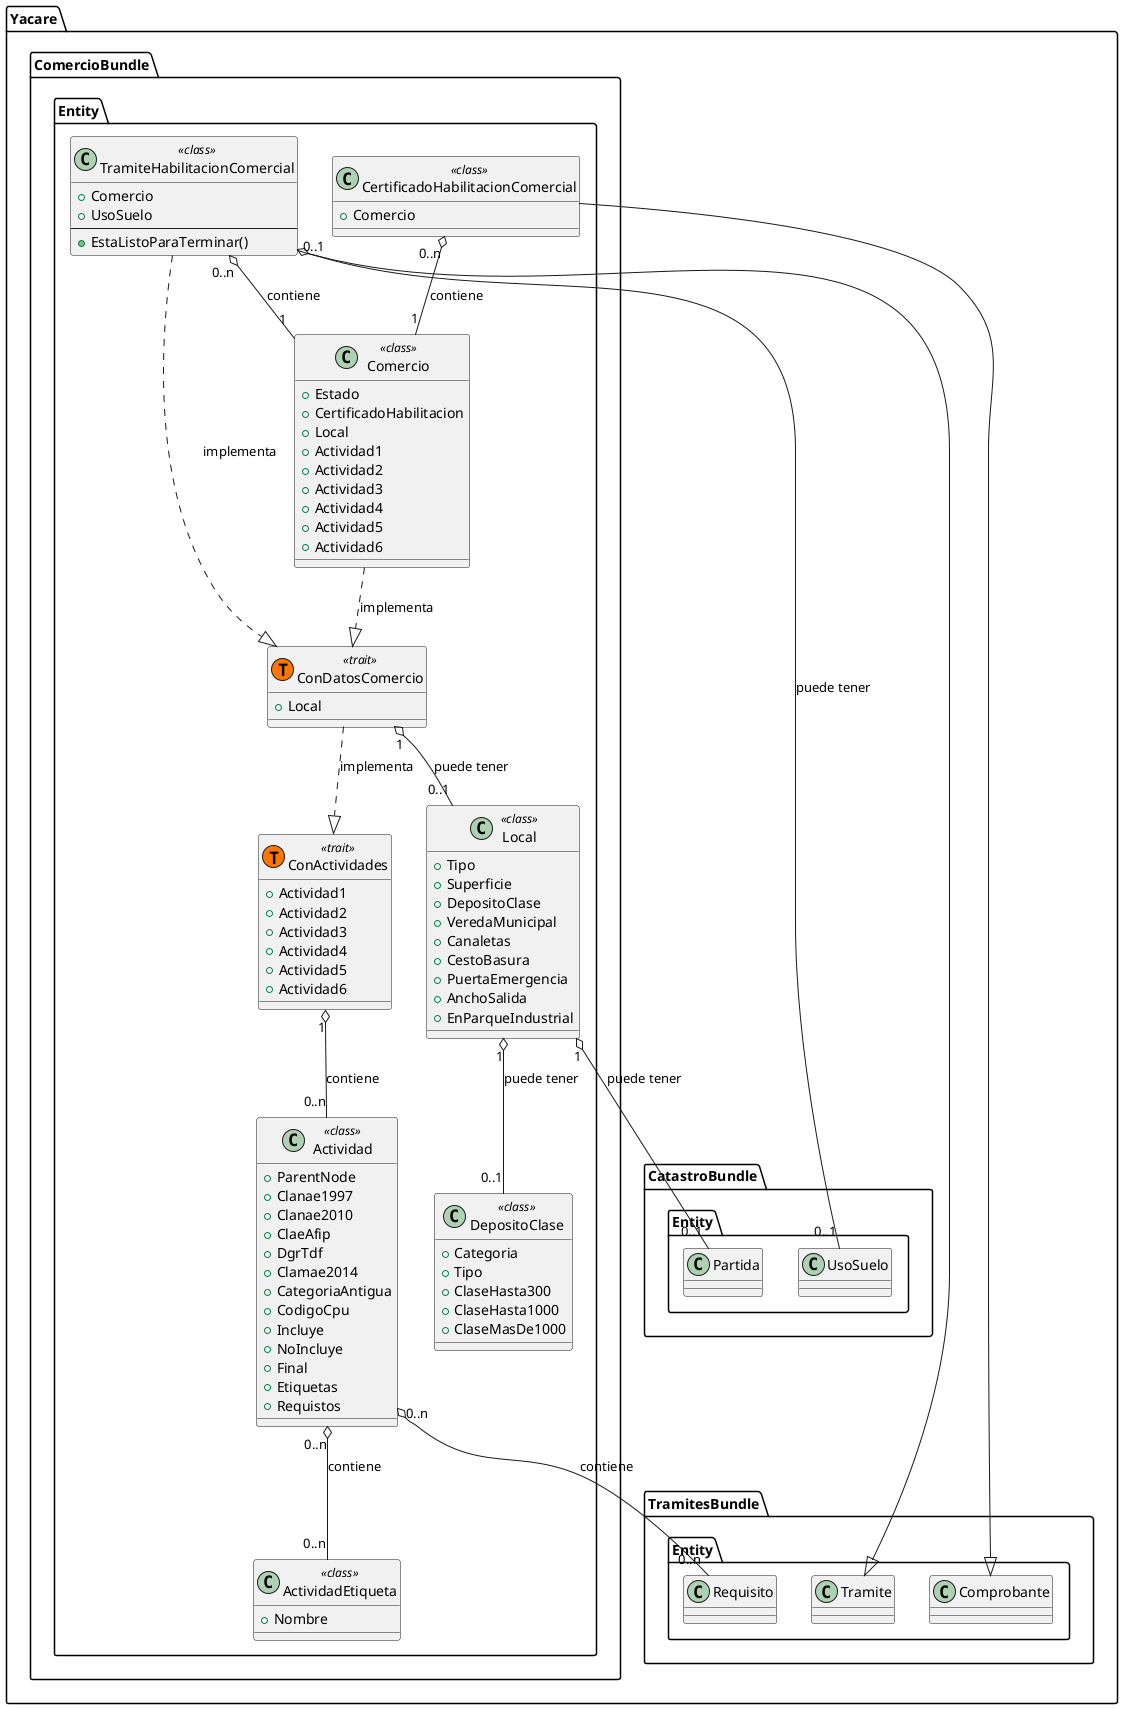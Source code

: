 @startuml

namespace Yacare.ComercioBundle.Entity {  
	class TramiteHabilitacionComercial <<class>> {
		+Comercio
		+UsoSuelo
		--
		+EstaListoParaTerminar()
	}

	class Actividad <<class>> {
		+ParentNode
		+Clanae1997
		+Clanae2010
		+ClaeAfip
		+DgrTdf
		+Clamae2014
		+CategoriaAntigua
		+CodigoCpu
		+Incluye
		+NoIncluye
		+Final
		+Etiquetas
		+Requistos
	}
	
	class ActividadEtiqueta <<class>> {
	   +Nombre
	}

	class Local <<class>> {
		+Tipo
		+Superficie
		+DepositoClase
		+VeredaMunicipal
		+Canaletas
		+CestoBasura
		+PuertaEmergencia
		+AnchoSalida
		+EnParqueIndustrial
	}

	class CertificadoHabilitacionComercial <<class>> {
		+Comercio
	}

	class DepositoClase <<class>> {
		+Categoria
		+Tipo
		+ClaseHasta300
		+ClaseHasta1000
		+ClaseMasDe1000
	}

	class Comercio <<class>> {
		+Estado
		+CertificadoHabilitacion
		+Local
		+Actividad1
		+Actividad2
		+Actividad3
		+Actividad4
		+Actividad5
		+Actividad6
	}
	
	class ConDatosComercio <<(T,#FF7700) trait>> {
		+Local
	}
	
	class ConActividades <<(T,#FF7700) trait>> {
		+Actividad1
		+Actividad2
		+Actividad3
		+Actividad4
		+Actividad5
		+Actividad6
	}
	


	TramiteHabilitacionComercial "0..n" o-- "1" Comercio : contiene
	TramiteHabilitacionComercial --|> Yacare.TramitesBundle.Entity.Tramite
	TramiteHabilitacionComercial "0..1" o-- "0..1" Yacare.CatastroBundle.Entity.UsoSuelo : puede tener

	CertificadoHabilitacionComercial --|> Yacare.TramitesBundle.Entity.Comprobante	
	CertificadoHabilitacionComercial "0..n" o-- "1" Comercio : contiene
	
	Actividad "0..n" o-- "0..n" ActividadEtiqueta : contiene
	Actividad "0..n" o-- "0..n" Yacare.TramitesBundle.Entity.Requisito : contiene
}

Yacare.ComercioBundle.Entity.Comercio ..|> Yacare.ComercioBundle.Entity.ConDatosComercio : implementa
Yacare.ComercioBundle.Entity.ConDatosComercio ..|> Yacare.ComercioBundle.Entity.ConActividades : implementa
Yacare.ComercioBundle.Entity.ConDatosComercio "1" o-- "0..1" Yacare.ComercioBundle.Entity.Local : puede tener
Yacare.ComercioBundle.Entity.ConActividades "1" o-- "0..n" Yacare.ComercioBundle.Entity.Actividad : contiene
Yacare.ComercioBundle.Entity.TramiteHabilitacionComercial ..|> Yacare.ComercioBundle.Entity.ConDatosComercio : implementa
Yacare.ComercioBundle.Entity.Local "1" o-- "0..1" Yacare.ComercioBundle.Entity.DepositoClase : puede tener
Yacare.ComercioBundle.Entity.Local "1" o-- "0..1" Yacare.CatastroBundle.Entity.Partida : puede tener

@enduml
